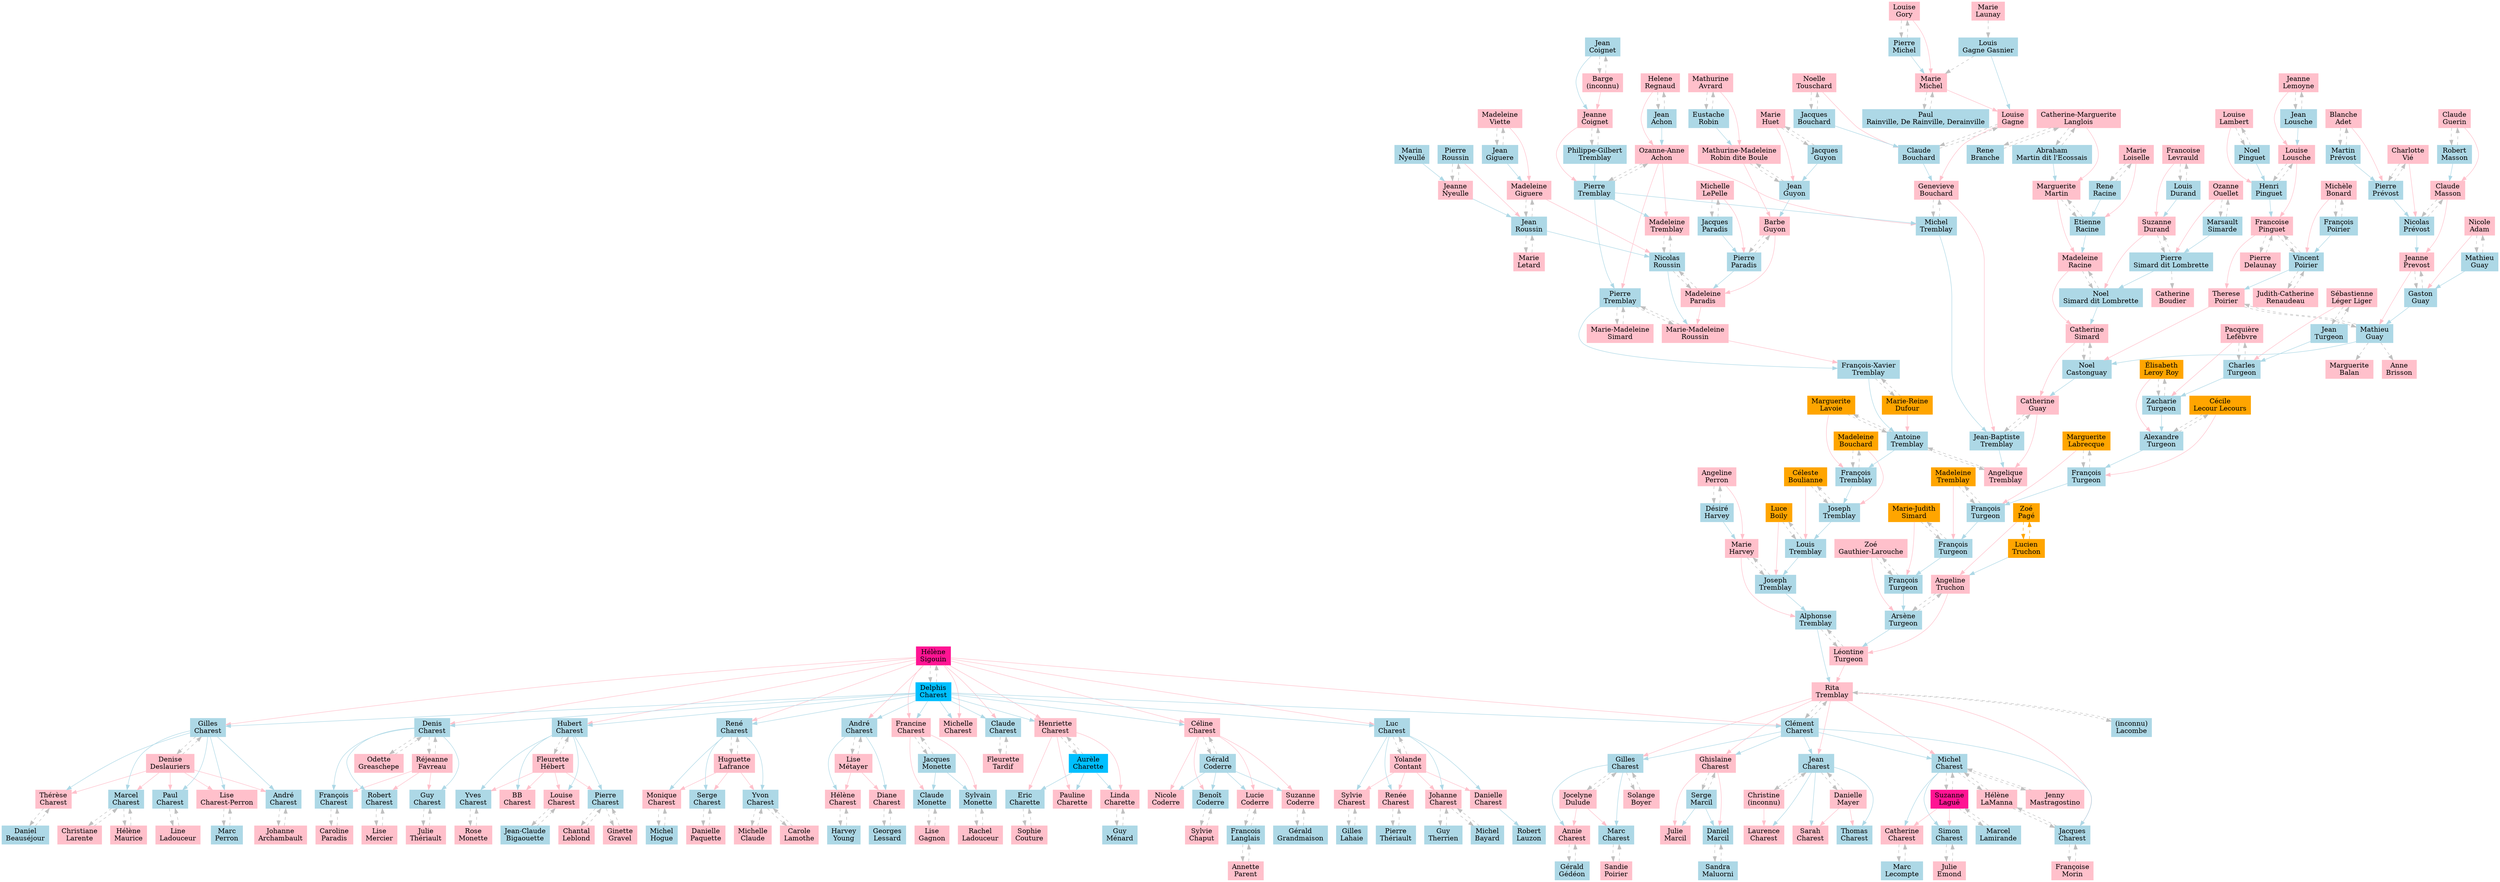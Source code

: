 digraph Genealopy {
	rankdir=TB
	"Alphonse.Tremblay" [label="Alphonse
Tremblay" color=lightblue shape=box style=filled]
	"Marie.Harvey" -> "Alphonse.Tremblay" [color=pink style=solid]
	"Joseph2.Tremblay" -> "Alphonse.Tremblay" [color=lightblue style=solid]
	"Léontine.Turgeon" -> "Alphonse.Tremblay" [color=grey style=dashed]
	"Léontine.Turgeon" [label="Léontine
Turgeon" color=pink shape=box style=filled]
	"Angeline.Truchon" -> "Léontine.Turgeon" [color=pink style=solid]
	"Arsène.Turgeon" -> "Léontine.Turgeon" [color=lightblue style=solid]
	"Alphonse.Tremblay" -> "Léontine.Turgeon" [color=grey style=dashed]
	"Joseph2.Tremblay" [label="Joseph
Tremblay" color=lightblue shape=box style=filled]
	"Luce.Boily" -> "Joseph2.Tremblay" [color=pink style=solid]
	"Louis.Tremblay" -> "Joseph2.Tremblay" [color=lightblue style=solid]
	"Marie.Harvey" -> "Joseph2.Tremblay" [color=grey style=dashed]
	"Marie.Harvey" [label="Marie
Harvey" color=pink shape=box style=filled]
	"Angeline.Perron" -> "Marie.Harvey" [color=pink style=solid]
	"Désiré.Harvey" -> "Marie.Harvey" [color=lightblue style=solid]
	"Joseph2.Tremblay" -> "Marie.Harvey" [color=grey style=dashed]
	"Arsène.Turgeon" [label="Arsène
Turgeon" color=lightblue shape=box style=filled]
	"Zoé.Larouche" -> "Arsène.Turgeon" [color=pink style=solid]
	"François4.Turgeon" -> "Arsène.Turgeon" [color=lightblue style=solid]
	"Angeline.Truchon" -> "Arsène.Turgeon" [color=grey style=dashed]
	"Angeline.Truchon" [label="Angeline
Truchon" color=pink shape=box style=filled]
	"Zoé.Pagé" -> "Angeline.Truchon" [color=pink style=solid]
	"Lucien.Truchon" -> "Angeline.Truchon" [color=lightblue style=solid]
	"Arsène.Turgeon" -> "Angeline.Truchon" [color=grey style=dashed]
	"Louis.Tremblay" [label="Louis
Tremblay" color=lightblue shape=box style=filled]
	"Céleste.Boulianne" -> "Louis.Tremblay" [color=pink style=solid]
	"Joseph.Tremblay" -> "Louis.Tremblay" [color=lightblue style=solid]
	"Luce.Boily" -> "Louis.Tremblay" [color=grey style=dashed]
	"Luce.Boily" [label="Luce
Boily" color=orange shape=box style=filled]
	"Louis.Tremblay" -> "Luce.Boily" [color=grey style=dashed]
	"François4.Turgeon" [label="François
Turgeon" color=lightblue shape=box style=filled]
	"Marie-Judith.Simard" -> "François4.Turgeon" [color=pink style=solid]
	"François3.Turgeon" -> "François4.Turgeon" [color=lightblue style=solid]
	"Zoé.Larouche" -> "François4.Turgeon" [color=grey style=dashed]
	"Zoé.Larouche" [label="Zoé
Gauthier-Larouche" color=pink shape=box style=filled]
	"François4.Turgeon" -> "Zoé.Larouche" [color=grey style=dashed]
	"Lucien.Truchon" [label="Lucien
Truchon" color=orange shape=box style=filled]
	"Zoé.Pagé" -> "Lucien.Truchon" [color=orange style=dashed]
	"Zoé.Pagé" [label="Zoé
Pagé" color=orange shape=box style=filled]
	"Lucien.Truchon" -> "Zoé.Pagé" [color=orange style=dashed]
	"Désiré.Harvey" [label="Désiré
Harvey" color=lightblue shape=box style=filled]
	"Angeline.Perron" -> "Désiré.Harvey" [color=grey style=dashed]
	"Angeline.Perron" [label="Angeline
Perron" color=pink shape=box style=filled]
	"Désiré.Harvey" -> "Angeline.Perron" [color=grey style=dashed]
	"Joseph.Tremblay" [label="Joseph
Tremblay" color=lightblue shape=box style=filled]
	"Madeleine.Bouchard" -> "Joseph.Tremblay" [color=pink style=solid]
	"François.Tremblay" -> "Joseph.Tremblay" [color=lightblue style=solid]
	"Céleste.Boulianne" -> "Joseph.Tremblay" [color=grey style=dashed]
	"Céleste.Boulianne" [label="Céleste
Boulianne" color=orange shape=box style=filled]
	"Joseph.Tremblay" -> "Céleste.Boulianne" [color=grey style=dashed]
	"François3.Turgeon" [label="François
Turgeon" color=lightblue shape=box style=filled]
	"Madeleine2.Tremblay" -> "François3.Turgeon" [color=pink style=solid]
	"François2.Turgeon" -> "François3.Turgeon" [color=lightblue style=solid]
	"Marie-Judith.Simard" -> "François3.Turgeon" [color=grey style=dashed]
	"Marie-Judith.Simard" [label="Marie-Judith
Simard" color=orange shape=box style=filled]
	"François3.Turgeon" -> "Marie-Judith.Simard" [color=grey style=dashed]
	"François.Tremblay" [label="François
Tremblay" color=lightblue shape=box style=filled]
	"Marguerite.Lavoie" -> "François.Tremblay" [color=pink style=solid]
	"Antoine.Tremblay" -> "François.Tremblay" [color=lightblue style=solid]
	"Madeleine.Bouchard" -> "François.Tremblay" [color=grey style=dashed]
	"Madeleine.Bouchard" [label="Madeleine
Bouchard" color=orange shape=box style=filled]
	"François.Tremblay" -> "Madeleine.Bouchard" [color=grey style=dashed]
	"François2.Turgeon" [label="François
Turgeon" color=lightblue shape=box style=filled]
	"Marguerite.Labrecque" -> "François2.Turgeon" [color=pink style=solid]
	"François.Turgeon" -> "François2.Turgeon" [color=lightblue style=solid]
	"Madeleine2.Tremblay" -> "François2.Turgeon" [color=grey style=dashed]
	"Madeleine2.Tremblay" [label="Madeleine
Tremblay" color=orange shape=box style=filled]
	"François2.Turgeon" -> "Madeleine2.Tremblay" [color=grey style=dashed]
	"François.Turgeon" [label="François
Turgeon" color=lightblue shape=box style=filled]
	"Cécile.Lecour" -> "François.Turgeon" [color=pink style=solid]
	"Alexandre.Turgeon" -> "François.Turgeon" [color=lightblue style=solid]
	"Marguerite.Labrecque" -> "François.Turgeon" [color=grey style=dashed]
	"Marguerite.Labrecque" [label="Marguerite
Labrecque" color=orange shape=box style=filled]
	"François.Turgeon" -> "Marguerite.Labrecque" [color=grey style=dashed]
	"Antoine.Tremblay" [label="Antoine
Tremblay" color=lightblue shape=box style=filled]
	"Marie-Reine.Dufour" -> "Antoine.Tremblay" [color=pink style=solid]
	"François-Xavier.Tremblay" -> "Antoine.Tremblay" [color=lightblue style=solid]
	"Marguerite.Lavoie" -> "Antoine.Tremblay" [color=grey style=dashed]
	"Angelique.Tremblay" -> "Antoine.Tremblay" [color=grey style=dashed]
	"Marguerite.Lavoie" [label="Marguerite
Lavoie" color=orange shape=box style=filled]
	"Antoine.Tremblay" -> "Marguerite.Lavoie" [color=grey style=dashed]
	"Angelique.Tremblay" [label="Angelique
Tremblay" color=pink shape=box style=filled]
	"Catherine.Guay" -> "Angelique.Tremblay" [color=pink style=solid]
	"Jean-Baptiste.Tremblay" -> "Angelique.Tremblay" [color=lightblue style=solid]
	"Antoine.Tremblay" -> "Angelique.Tremblay" [color=grey style=dashed]
	"Alexandre.Turgeon" [label="Alexandre
Turgeon" color=lightblue shape=box style=filled]
	"Élisabeth.Leroy" -> "Alexandre.Turgeon" [color=pink style=solid]
	"Zacharie.Turgeon" -> "Alexandre.Turgeon" [color=lightblue style=solid]
	"Cécile.Lecour" -> "Alexandre.Turgeon" [color=grey style=dashed]
	"Cécile.Lecour" [label="Cécile
Lecour Lecours" color=orange shape=box style=filled]
	"Alexandre.Turgeon" -> "Cécile.Lecour" [color=grey style=dashed]
	"François-Xavier.Tremblay" [label="François-Xavier
Tremblay" color=lightblue shape=box style=filled]
	"Marie-Madeleine.Roussin" -> "François-Xavier.Tremblay" [color=pink style=solid]
	"Pierre2.Tremblay" -> "François-Xavier.Tremblay" [color=lightblue style=solid]
	"Marie-Reine.Dufour" -> "François-Xavier.Tremblay" [color=grey style=dashed]
	"Marie-Reine.Dufour" [label="Marie-Reine
Dufour" color=orange shape=box style=filled]
	"François-Xavier.Tremblay" -> "Marie-Reine.Dufour" [color=grey style=dashed]
	"Jean-Baptiste.Tremblay" [label="Jean-Baptiste
Tremblay" color=lightblue shape=box style=filled]
	"Genevieve.Bouchard" -> "Jean-Baptiste.Tremblay" [color=pink style=solid]
	"Michel.Tremblay" -> "Jean-Baptiste.Tremblay" [color=lightblue style=solid]
	"Catherine.Guay" -> "Jean-Baptiste.Tremblay" [color=grey style=dashed]
	"Catherine.Guay" [label="Catherine
Guay" color=pink shape=box style=filled]
	"Catherine.Simard" -> "Catherine.Guay" [color=pink style=solid]
	"Noel.Castonguay" -> "Catherine.Guay" [color=lightblue style=solid]
	"Jean-Baptiste.Tremblay" -> "Catherine.Guay" [color=grey style=dashed]
	"Zacharie.Turgeon" [label="Zacharie
Turgeon" color=lightblue shape=box style=filled]
	"Pacquière.Lefèbvre" -> "Zacharie.Turgeon" [color=pink style=solid]
	"Charles.Turgeon" -> "Zacharie.Turgeon" [color=lightblue style=solid]
	"Élisabeth.Leroy" -> "Zacharie.Turgeon" [color=grey style=dashed]
	"Élisabeth.Leroy" [label="Élisabeth
Leroy Roy" color=orange shape=box style=filled]
	"Zacharie.Turgeon" -> "Élisabeth.Leroy" [color=grey style=dashed]
	"Michel.Tremblay" [label="Michel
Tremblay" color=lightblue shape=box style=filled]
	"Ozanne-Anne.Achon" -> "Michel.Tremblay" [color=pink style=solid]
	"Pierre.Tremblay" -> "Michel.Tremblay" [color=lightblue style=solid]
	"Genevieve.Bouchard" -> "Michel.Tremblay" [color=grey style=dashed]
	"Genevieve.Bouchard" [label="Genevieve
Bouchard" color=pink shape=box style=filled]
	"Louise.Gagne" -> "Genevieve.Bouchard" [color=pink style=solid]
	"Claude.Bouchard" -> "Genevieve.Bouchard" [color=lightblue style=solid]
	"Michel.Tremblay" -> "Genevieve.Bouchard" [color=grey style=dashed]
	"Charles.Turgeon" [label="Charles
Turgeon" color=lightblue shape=box style=filled]
	"Sébastienne.Léger" -> "Charles.Turgeon" [color=pink style=solid]
	"Jean.Turgeon" -> "Charles.Turgeon" [color=lightblue style=solid]
	"Pacquière.Lefèbvre" -> "Charles.Turgeon" [color=grey style=dashed]
	"Pacquière.Lefèbvre" [label="Pacquière
Lefèbvre" color=pink shape=box style=filled]
	"Charles.Turgeon" -> "Pacquière.Lefèbvre" [color=grey style=dashed]
	"Pierre2.Tremblay" [label="Pierre
Tremblay" color=lightblue shape=box style=filled]
	"Ozanne-Anne.Achon" -> "Pierre2.Tremblay" [color=pink style=solid]
	"Pierre.Tremblay" -> "Pierre2.Tremblay" [color=lightblue style=solid]
	"Marie-Madeleine.Roussin" -> "Pierre2.Tremblay" [color=grey style=dashed]
	"Marie-Madeleine.Simard" -> "Pierre2.Tremblay" [color=grey style=dashed]
	"Marie-Madeleine.Roussin" [label="Marie-Madeleine
Roussin" color=pink shape=box style=filled]
	"Madeleine.Paradis" -> "Marie-Madeleine.Roussin" [color=pink style=solid]
	"Nicolas.Roussin" -> "Marie-Madeleine.Roussin" [color=lightblue style=solid]
	"Pierre2.Tremblay" -> "Marie-Madeleine.Roussin" [color=grey style=dashed]
	"Marie-Madeleine.Simard" [label="Marie-Madeleine
Simard" color=pink shape=box style=filled]
	"Pierre2.Tremblay" -> "Marie-Madeleine.Simard" [color=grey style=dashed]
	"Noel.Castonguay" [label="Noel
Castonguay" color=lightblue shape=box style=filled]
	"Therese.Poirier" -> "Noel.Castonguay" [color=pink style=solid]
	"Mathieu2.Guay" -> "Noel.Castonguay" [color=lightblue style=solid]
	"Catherine.Simard" -> "Noel.Castonguay" [color=grey style=dashed]
	"Catherine.Simard" [label="Catherine
Simard" color=pink shape=box style=filled]
	"Madeleine.Racine" -> "Catherine.Simard" [color=pink style=solid]
	"Noel.Simard" -> "Catherine.Simard" [color=lightblue style=solid]
	"Noel.Castonguay" -> "Catherine.Simard" [color=grey style=dashed]
	"Pierre.Tremblay" [label="Pierre
Tremblay" color=lightblue shape=box style=filled]
	"Jeanne.Coignet" -> "Pierre.Tremblay" [color=pink style=solid]
	"Philippe-Gilbert.Tremblay" -> "Pierre.Tremblay" [color=lightblue style=solid]
	"Ozanne-Anne.Achon" -> "Pierre.Tremblay" [color=grey style=dashed]
	"Ozanne-Anne.Achon" [label="Ozanne-Anne
Achon" color=pink shape=box style=filled]
	"Helene.Regnaud" -> "Ozanne-Anne.Achon" [color=pink style=solid]
	"Jean.Achon" -> "Ozanne-Anne.Achon" [color=lightblue style=solid]
	"Pierre.Tremblay" -> "Ozanne-Anne.Achon" [color=grey style=dashed]
	"Claude.Bouchard" [label="Claude
Bouchard" color=lightblue shape=box style=filled]
	"Noelle.Touschard" -> "Claude.Bouchard" [color=pink style=solid]
	"Jacques.Bouchard" -> "Claude.Bouchard" [color=lightblue style=solid]
	"Louise.Gagne" -> "Claude.Bouchard" [color=grey style=dashed]
	"Louise.Gagne" [label="Louise
Gagne" color=pink shape=box style=filled]
	"Louis2.Gagne" -> "Louise.Gagne" [color=lightblue style=solid]
	"Marie.Michel" -> "Louise.Gagne" [color=pink style=solid]
	"Claude.Bouchard" -> "Louise.Gagne" [color=grey style=dashed]
	"Jean.Turgeon" [label="Jean
Turgeon" color=lightblue shape=box style=filled]
	"Sébastienne.Léger" -> "Jean.Turgeon" [color=grey style=dashed]
	"Sébastienne.Léger" [label="Sébastienne
Léger Liger" color=pink shape=box style=filled]
	"Jean.Turgeon" -> "Sébastienne.Léger" [color=grey style=dashed]
	"Nicolas.Roussin" [label="Nicolas
Roussin" color=lightblue shape=box style=filled]
	"Madeleine.Giguere" -> "Nicolas.Roussin" [color=pink style=solid]
	"Jean.Roussin" -> "Nicolas.Roussin" [color=lightblue style=solid]
	"Madeleine.Paradis" -> "Nicolas.Roussin" [color=grey style=dashed]
	"Madeleine.Tremblay" -> "Nicolas.Roussin" [color=grey style=dashed]
	"Madeleine.Paradis" [label="Madeleine
Paradis" color=pink shape=box style=filled]
	"Barbe.Guyon" -> "Madeleine.Paradis" [color=pink style=solid]
	"Pierre.Paradis" -> "Madeleine.Paradis" [color=lightblue style=solid]
	"Nicolas.Roussin" -> "Madeleine.Paradis" [color=grey style=dashed]
	"Madeleine.Tremblay" [label="Madeleine
Tremblay" color=pink shape=box style=filled]
	"Ozanne-Anne.Achon" -> "Madeleine.Tremblay" [color=pink style=solid]
	"Pierre.Tremblay" -> "Madeleine.Tremblay" [color=lightblue style=solid]
	"Nicolas.Roussin" -> "Madeleine.Tremblay" [color=grey style=dashed]
	"Mathieu2.Guay" [label="Mathieu
Guay" color=lightblue shape=box style=filled]
	"Jeanne.Prevost" -> "Mathieu2.Guay" [color=pink style=solid]
	"Gaston.Guay" -> "Mathieu2.Guay" [color=lightblue style=solid]
	"Therese.Poirier" -> "Mathieu2.Guay" [color=grey style=dashed]
	"Therese.Poirier" [label="Therese
Poirier" color=pink shape=box style=filled]
	"Francoise.Pinguet" -> "Therese.Poirier" [color=pink style=solid]
	"Vincent.Poirier" -> "Therese.Poirier" [color=lightblue style=solid]
	"Mathieu2.Guay" -> "Therese.Poirier" [color=grey style=dashed]
	"Marguerite.Balan" [label="Marguerite
Balan" color=pink shape=box style=filled]
	"Mathieu2.Guay" -> "Marguerite.Balan" [color=grey style=dashed]
	"Anne.Brisson" [label="Anne
Brisson" color=pink shape=box style=filled]
	"Mathieu2.Guay" -> "Anne.Brisson" [color=grey style=dashed]
	"Noel.Simard" [label="Noel
Simard dit Lombrette" color=lightblue shape=box style=filled]
	"Suzanne.Durand" -> "Noel.Simard" [color=pink style=solid]
	"Pierre.Simard" -> "Noel.Simard" [color=lightblue style=solid]
	"Madeleine.Racine" -> "Noel.Simard" [color=grey style=dashed]
	"Madeleine.Racine" [label="Madeleine
Racine" color=pink shape=box style=filled]
	"Marguerite.Martin" -> "Madeleine.Racine" [color=pink style=solid]
	"Etienne.Racine" -> "Madeleine.Racine" [color=lightblue style=solid]
	"Noel.Simard" -> "Madeleine.Racine" [color=grey style=dashed]
	"Philippe-Gilbert.Tremblay" [label="Philippe-Gilbert
Tremblay" color=lightblue shape=box style=filled]
	"Jeanne.Coignet" -> "Philippe-Gilbert.Tremblay" [color=grey style=dashed]
	"Jeanne.Coignet" [label="Jeanne
Coignet" color=pink shape=box style=filled]
	"Jean.Coignet" -> "Jeanne.Coignet" [color=lightblue style=solid]
	Barge -> "Jeanne.Coignet" [color=pink style=solid]
	"Philippe-Gilbert.Tremblay" -> "Jeanne.Coignet" [color=grey style=dashed]
	"Pierre.Simard" [label="Pierre
Simard dit Lombrette" color=lightblue shape=box style=filled]
	"Ozanne.Ouellet" -> "Pierre.Simard" [color=pink style=solid]
	"Marsault.Simard" -> "Pierre.Simard" [color=lightblue style=solid]
	"Suzanne.Durand" -> "Pierre.Simard" [color=grey style=dashed]
	"Suzanne.Durand" [label="Suzanne
Durand" color=pink shape=box style=filled]
	"Francoise.Levrauld" -> "Suzanne.Durand" [color=pink style=solid]
	"Louis.Durand" -> "Suzanne.Durand" [color=lightblue style=solid]
	"Pierre.Simard" -> "Suzanne.Durand" [color=grey style=dashed]
	"Catherine.Boudier" [label="Catherine
Boudier" color=pink shape=box style=filled]
	"Pierre.Simard" -> "Catherine.Boudier" [color=grey style=dashed]
	"Jean.Roussin" [label="Jean
Roussin" color=lightblue shape=box style=filled]
	"Pierre.Roussin" -> "Jean.Roussin" [color=pink style=solid]
	"Jeanne.Nyeulle" -> "Jean.Roussin" [color=lightblue style=solid]
	"Madeleine.Giguere" -> "Jean.Roussin" [color=grey style=dashed]
	"Marie.Letard" -> "Jean.Roussin" [color=grey style=dashed]
	"Madeleine.Giguere" [label="Madeleine
Giguere" color=pink shape=box style=filled]
	"Madeleine.Viette" -> "Madeleine.Giguere" [color=pink style=solid]
	"Jean.Giguere" -> "Madeleine.Giguere" [color=lightblue style=solid]
	"Jean.Roussin" -> "Madeleine.Giguere" [color=grey style=dashed]
	"Marie.Letard" [label="Marie
Letard" color=pink shape=box style=filled]
	"Jean.Roussin" -> "Marie.Letard" [color=grey style=dashed]
	"Pierre.Paradis" [label="Pierre
Paradis" color=lightblue shape=box style=filled]
	"Michelle.LePelle" -> "Pierre.Paradis" [color=pink style=solid]
	"Jacques.Paradis" -> "Pierre.Paradis" [color=lightblue style=solid]
	"Barbe.Guyon" -> "Pierre.Paradis" [color=grey style=dashed]
	"Barbe.Guyon" [label="Barbe
Guyon" color=pink shape=box style=filled]
	"Mathurine.Robin" -> "Barbe.Guyon" [color=pink style=solid]
	"Jean.Guyon" -> "Barbe.Guyon" [color=lightblue style=solid]
	"Pierre.Paradis" -> "Barbe.Guyon" [color=grey style=dashed]
	"Etienne.Racine" [label="Etienne
Racine" color=lightblue shape=box style=filled]
	"Marie.Loiselle" -> "Etienne.Racine" [color=pink style=solid]
	"Rene.Racine" -> "Etienne.Racine" [color=lightblue style=solid]
	"Marguerite.Martin" -> "Etienne.Racine" [color=grey style=dashed]
	"Marguerite.Martin" [label="Marguerite
Martin" color=pink shape=box style=filled]
	"Marguerite.Langlois" -> "Marguerite.Martin" [color=pink style=solid]
	"Abraham.Martin" -> "Marguerite.Martin" [color=lightblue style=solid]
	"Etienne.Racine" -> "Marguerite.Martin" [color=grey style=dashed]
	"Marie.Michel" [label="Marie
Michel" color=pink shape=box style=filled]
	"Louise.Gory" -> "Marie.Michel" [color=pink style=solid]
	"Pierre.Michel" -> "Marie.Michel" [color=lightblue style=solid]
	"Louis2.Gagne" -> "Marie.Michel" [color=grey style=dashed]
	"Paul.Rainville" -> "Marie.Michel" [color=grey style=dashed]
	"Louis2.Gagne" [label="Louis
Gagne Gasnier" color=lightblue shape=box style=filled]
	"Marie.Launay" -> "Louis2.Gagne" [color=grey style=dashed]
	"Paul.Rainville" [label="Paul
Rainville, De Rainville, Derainville" color=lightblue shape=box style=filled]
	"Marie.Michel" -> "Paul.Rainville" [color=grey style=dashed]
	"Vincent.Poirier" [label="Vincent
Poirier" color=lightblue shape=box style=filled]
	"Michèle.Bonard" -> "Vincent.Poirier" [color=pink style=solid]
	"François.Poirier" -> "Vincent.Poirier" [color=lightblue style=solid]
	"Francoise.Pinguet" -> "Vincent.Poirier" [color=grey style=dashed]
	"Judith-Catherine.Renaudeau" -> "Vincent.Poirier" [color=grey style=dashed]
	"Judith-Catherine.Renaudeau" [label="Judith-Catherine
Renaudeau" color=pink shape=box style=filled]
	"Vincent.Poirier" -> "Judith-Catherine.Renaudeau" [color=grey style=dashed]
	"Francoise.Pinguet" [label="Francoise
Pinguet" color=pink shape=box style=filled]
	"Louise.Lousche" -> "Francoise.Pinguet" [color=pink style=solid]
	"Henri.Pinguet" -> "Francoise.Pinguet" [color=lightblue style=solid]
	"Vincent.Poirier" -> "Francoise.Pinguet" [color=grey style=dashed]
	"Pierre.Delaunay" -> "Francoise.Pinguet" [color=grey style=dashed]
	"Pierre.Delaunay" [label="Pierre
Delaunay" color=pink shape=box style=filled]
	"Francoise.Pinguet" -> "Pierre.Delaunay" [color=grey style=dashed]
	"Gaston.Guay" [label="Gaston
Guay" color=lightblue shape=box style=filled]
	"Nicole.Adam" -> "Gaston.Guay" [color=pink style=solid]
	"Mathieu.Guay" -> "Gaston.Guay" [color=lightblue style=solid]
	"Jeanne.Prevost" -> "Gaston.Guay" [color=grey style=dashed]
	"Jeanne.Prevost" [label="Jeanne
Prevost" color=pink shape=box style=filled]
	"Claude.Masson" -> "Jeanne.Prevost" [color=pink style=solid]
	"Nicolas.Prévost" -> "Jeanne.Prevost" [color=lightblue style=solid]
	"Gaston.Guay" -> "Jeanne.Prevost" [color=grey style=dashed]
	"Jean.Achon" [label="Jean
Achon" color=lightblue shape=box style=filled]
	"Helene.Regnaud" -> "Jean.Achon" [color=grey style=dashed]
	"Helene.Regnaud" [label="Helene
Regnaud" color=pink shape=box style=filled]
	"Jean.Achon" -> "Helene.Regnaud" [color=grey style=dashed]
	"Jacques.Bouchard" [label="Jacques
Bouchard" color=lightblue shape=box style=filled]
	"Noelle.Touschard" -> "Jacques.Bouchard" [color=grey style=dashed]
	"Noelle.Touschard" [label="Noelle
Touschard" color=pink shape=box style=filled]
	"Jacques.Bouchard" -> "Noelle.Touschard" [color=grey style=dashed]
	"Mathieu.Guay" [label="Mathieu
Guay" color=lightblue shape=box style=filled]
	"Nicole.Adam" -> "Mathieu.Guay" [color=grey style=dashed]
	"Nicole.Adam" [label="Nicole
Adam" color=pink shape=box style=filled]
	"Mathieu.Guay" -> "Nicole.Adam" [color=grey style=dashed]
	Barge [label="Barge
(inconnu)" color=pink shape=box style=filled]
	"Jean.Coignet" -> Barge [color=grey style=dashed]
	"Jean.Coignet" [label="Jean
Coignet" color=lightblue shape=box style=filled]
	Barge -> "Jean.Coignet" [color=grey style=dashed]
	"François.Poirier" [label="François
Poirier" color=lightblue shape=box style=filled]
	"Michèle.Bonard" -> "François.Poirier" [color=grey style=dashed]
	"Michèle.Bonard" [label="Michèle
Bonard" color=pink shape=box style=filled]
	"François.Poirier" -> "Michèle.Bonard" [color=grey style=dashed]
	"Louise.Gory" [label="Louise
Gory" color=pink shape=box style=filled]
	"Pierre.Michel" -> "Louise.Gory" [color=grey style=dashed]
	"Pierre.Michel" [label="Pierre
Michel" color=lightblue shape=box style=filled]
	"Louise.Gory" -> "Pierre.Michel" [color=grey style=dashed]
	"Abraham.Martin" [label="Abraham
Martin dit l'Ecossais" color=lightblue shape=box style=filled]
	"Marguerite.Langlois" -> "Abraham.Martin" [color=grey style=dashed]
	"Marguerite.Langlois" [label="Catherine-Marguerite
Langlois" color=pink shape=box style=filled]
	"Abraham.Martin" -> "Marguerite.Langlois" [color=grey style=dashed]
	"Rene.Branche" -> "Marguerite.Langlois" [color=grey style=dashed]
	"Rene.Branche" [label="Rene
Branche" color=lightblue shape=box style=filled]
	"Marguerite.Langlois" -> "Rene.Branche" [color=grey style=dashed]
	"Marie.Launay" [label="Marie
Launay" color=pink shape=box style=filled]
	"Jacques.Paradis" [label="Jacques
Paradis" color=lightblue shape=box style=filled]
	"Michelle.LePelle" -> "Jacques.Paradis" [color=grey style=dashed]
	"Michelle.LePelle" [label="Michelle
LePelle" color=pink shape=box style=filled]
	"Jacques.Paradis" -> "Michelle.LePelle" [color=grey style=dashed]
	"Louis.Durand" [label="Louis
Durand" color=lightblue shape=box style=filled]
	"Francoise.Levrauld" -> "Louis.Durand" [color=grey style=dashed]
	"Francoise.Levrauld" [label="Francoise
Levrauld" color=pink shape=box style=filled]
	"Louis.Durand" -> "Francoise.Levrauld" [color=grey style=dashed]
	"Rene.Racine" [label="Rene
Racine" color=lightblue shape=box style=filled]
	"Marie.Loiselle" -> "Rene.Racine" [color=grey style=dashed]
	"Marie.Loiselle" [label="Marie
Loiselle" color=pink shape=box style=filled]
	"Rene.Racine" -> "Marie.Loiselle" [color=grey style=dashed]
	"Henri.Pinguet" [label="Henri
Pinguet" color=lightblue shape=box style=filled]
	"Louise.Lambert" -> "Henri.Pinguet" [color=pink style=solid]
	"Noel.Pinguet" -> "Henri.Pinguet" [color=lightblue style=solid]
	"Louise.Lousche" -> "Henri.Pinguet" [color=grey style=dashed]
	"Louise.Lousche" [label="Louise
Lousche" color=pink shape=box style=filled]
	"Jeanne.Lemoyne" -> "Louise.Lousche" [color=pink style=solid]
	"Jean.Lousche" -> "Louise.Lousche" [color=lightblue style=solid]
	"Henri.Pinguet" -> "Louise.Lousche" [color=grey style=dashed]
	"Nicolas.Prévost" [label="Nicolas
Prévost" color=lightblue shape=box style=filled]
	"Charlotte.Vié" -> "Nicolas.Prévost" [color=pink style=solid]
	"Pierre.Prévost" -> "Nicolas.Prévost" [color=lightblue style=solid]
	"Claude.Masson" -> "Nicolas.Prévost" [color=grey style=dashed]
	"Claude.Masson" [label="Claude
Masson" color=pink shape=box style=filled]
	"Claude.Guerin" -> "Claude.Masson" [color=pink style=solid]
	"Robert.Masson" -> "Claude.Masson" [color=lightblue style=solid]
	"Nicolas.Prévost" -> "Claude.Masson" [color=grey style=dashed]
	"Pierre.Roussin" [label="Pierre
Roussin" color=lightblue shape=box style=filled]
	"Jeanne.Nyeulle" -> "Pierre.Roussin" [color=grey style=dashed]
	"Jeanne.Nyeulle" [label="Jeanne
Nyeulle" color=pink shape=box style=filled]
	"Marin.Nyeullé" -> "Jeanne.Nyeulle" [color=lightblue style=solid]
	"Pierre.Roussin" -> "Jeanne.Nyeulle" [color=grey style=dashed]
	"Marsault.Simard" [label="Marsault
Simarde" color=lightblue shape=box style=filled]
	"Ozanne.Ouellet" -> "Marsault.Simard" [color=grey style=dashed]
	"Ozanne.Ouellet" [label="Ozanne
Ouellet" color=pink shape=box style=filled]
	"Marsault.Simard" -> "Ozanne.Ouellet" [color=grey style=dashed]
	"Jean.Guyon" [label="Jean
Guyon" color=lightblue shape=box style=filled]
	"Marie.Huet" -> "Jean.Guyon" [color=pink style=solid]
	"Jacques.Guyon" -> "Jean.Guyon" [color=lightblue style=solid]
	"Mathurine.Robin" -> "Jean.Guyon" [color=grey style=dashed]
	"Mathurine.Robin" [label="Mathurine-Madeleine
Robin dite Boule" color=pink shape=box style=filled]
	"Mathurine.Avrard" -> "Mathurine.Robin" [color=pink style=solid]
	"Eustache.Robin" -> "Mathurine.Robin" [color=lightblue style=solid]
	"Jean.Guyon" -> "Mathurine.Robin" [color=grey style=dashed]
	"Jean.Giguere" [label="Jean
Giguere" color=lightblue shape=box style=filled]
	"Madeleine.Viette" -> "Jean.Giguere" [color=grey style=dashed]
	"Madeleine.Viette" [label="Madeleine
Viette" color=pink shape=box style=filled]
	"Jean.Giguere" -> "Madeleine.Viette" [color=grey style=dashed]
	"Eustache.Robin" [label="Eustache
Robin" color=lightblue shape=box style=filled]
	"Mathurine.Avrard" -> "Eustache.Robin" [color=grey style=dashed]
	"Mathurine.Avrard" [label="Mathurine
Avrard" color=pink shape=box style=filled]
	"Eustache.Robin" -> "Mathurine.Avrard" [color=grey style=dashed]
	"Robert.Masson" [label="Robert
Masson" color=lightblue shape=box style=filled]
	"Claude.Guerin" -> "Robert.Masson" [color=grey style=dashed]
	"Claude.Guerin" [label="Claude
Guerin" color=pink shape=box style=filled]
	"Robert.Masson" -> "Claude.Guerin" [color=grey style=dashed]
	"Jacques.Guyon" [label="Jacques
Guyon" color=lightblue shape=box style=filled]
	"Marie.Huet" -> "Jacques.Guyon" [color=grey style=dashed]
	"Marie.Huet" [label="Marie
Huet" color=pink shape=box style=filled]
	"Jacques.Guyon" -> "Marie.Huet" [color=grey style=dashed]
	"Noel.Pinguet" [label="Noel
Pinguet" color=lightblue shape=box style=filled]
	"Louise.Lambert" -> "Noel.Pinguet" [color=grey style=dashed]
	"Louise.Lambert" [label="Louise
Lambert" color=pink shape=box style=filled]
	"Noel.Pinguet" -> "Louise.Lambert" [color=grey style=dashed]
	"Jean.Lousche" [label="Jean
Lousche" color=lightblue shape=box style=filled]
	"Jeanne.Lemoyne" -> "Jean.Lousche" [color=grey style=dashed]
	"Jeanne.Lemoyne" [label="Jeanne
Lemoyne" color=pink shape=box style=filled]
	"Jean.Lousche" -> "Jeanne.Lemoyne" [color=grey style=dashed]
	"Marin.Nyeullé" [label="Marin
Nyeullé" color=lightblue shape=box style=filled]
	"Pierre.Prévost" [label="Pierre
Prévost" color=lightblue shape=box style=filled]
	"Blanche.Adet" -> "Pierre.Prévost" [color=pink style=solid]
	"Martin.Prévost" -> "Pierre.Prévost" [color=lightblue style=solid]
	"Charlotte.Vié" -> "Pierre.Prévost" [color=grey style=dashed]
	"Charlotte.Vié" [label="Charlotte
Vié" color=pink shape=box style=filled]
	"Pierre.Prévost" -> "Charlotte.Vié" [color=grey style=dashed]
	"Martin.Prévost" [label="Martin
Prévost" color=lightblue shape=box style=filled]
	"Blanche.Adet" -> "Martin.Prévost" [color=grey style=dashed]
	"Blanche.Adet" [label="Blanche
Adet" color=pink shape=box style=filled]
	"Martin.Prévost" -> "Blanche.Adet" [color=grey style=dashed]
	"Marc.Charest" [label="Marc
Charest" color=lightblue shape=box style=filled]
	"Jocelyne.Dulude" -> "Marc.Charest" [color=pink style=solid]
	"Gilles2.Charest" -> "Marc.Charest" [color=lightblue style=solid]
	"Sandie.Poirier" -> "Marc.Charest" [color=grey style=dashed]
	"Sandie.Poirier" [label="Sandie
Poirier" color=pink shape=box style=filled]
	"Marc.Charest" -> "Sandie.Poirier" [color=grey style=dashed]
	"Annie.Charest" [label="Annie
Charest" color=pink shape=box style=filled]
	"Jocelyne.Dulude" -> "Annie.Charest" [color=pink style=solid]
	"Gilles2.Charest" -> "Annie.Charest" [color=lightblue style=solid]
	"Gérald.Gédéon" -> "Annie.Charest" [color=grey style=dashed]
	"Gérald.Gédéon" [label="Gérald
Gédéon" color=lightblue shape=box style=filled]
	"Annie.Charest" -> "Gérald.Gédéon" [color=grey style=dashed]
	"Daniel.Marcil" [label="Daniel
Marcil" color=lightblue shape=box style=filled]
	"Ghislaine.Charest" -> "Daniel.Marcil" [color=pink style=solid]
	"Serge.Marcil" -> "Daniel.Marcil" [color=lightblue style=solid]
	"Sandra.Maluorni" -> "Daniel.Marcil" [color=grey style=dashed]
	"Sandra.Maluorni" [label="Sandra
Maluorni" color=lightblue shape=box style=filled]
	"Daniel.Marcil" -> "Sandra.Maluorni" [color=grey style=dashed]
	"Julie.Marcil" [label="Julie
Marcil" color=pink shape=box style=filled]
	"Ghislaine.Charest" -> "Julie.Marcil" [color=pink style=solid]
	"Serge.Marcil" -> "Julie.Marcil" [color=lightblue style=solid]
	"Laurence.Charest" [label="Laurence
Charest" color=pink shape=box style=filled]
	Christine -> "Laurence.Charest" [color=pink style=solid]
	"Jean.Charest" -> "Laurence.Charest" [color=lightblue style=solid]
	"Thomas.Charest" [label="Thomas
Charest" color=lightblue shape=box style=filled]
	"Danielle.Mayer" -> "Thomas.Charest" [color=pink style=solid]
	"Jean.Charest" -> "Thomas.Charest" [color=lightblue style=solid]
	"Sarah.Charest" [label="Sarah
Charest" color=pink shape=box style=filled]
	"Danielle.Mayer" -> "Sarah.Charest" [color=pink style=solid]
	"Jean.Charest" -> "Sarah.Charest" [color=lightblue style=solid]
	"Eric.Charette" [label="Eric
Charette" color=lightblue shape=box style=filled]
	"Henriette.Charest" -> "Eric.Charette" [color=pink style=solid]
	"Aurèle.Charette" -> "Eric.Charette" [color=lightblue style=solid]
	"Sophie.Couture" -> "Eric.Charette" [color=grey style=dashed]
	"Sophie.Couture" [label="Sophie
Couture" color=pink shape=box style=filled]
	"Eric.Charette" -> "Sophie.Couture" [color=grey style=dashed]
	"Pauline.Charette" [label="Pauline
Charette" color=pink shape=box style=filled]
	"Henriette.Charest" -> "Pauline.Charette" [color=pink style=solid]
	"Aurèle.Charette" -> "Pauline.Charette" [color=lightblue style=solid]
	"Linda.Charette" [label="Linda
Charette" color=pink shape=box style=filled]
	"Henriette.Charest" -> "Linda.Charette" [color=pink style=solid]
	"Aurèle.Charette" -> "Linda.Charette" [color=lightblue style=solid]
	"Guy.Ménard" -> "Linda.Charette" [color=grey style=dashed]
	"Guy.Ménard" [label="Guy
Ménard" color=lightblue shape=box style=filled]
	"Linda.Charette" -> "Guy.Ménard" [color=grey style=dashed]
	"Lucie.Coderre" [label="Lucie
Coderre" color=pink shape=box style=filled]
	"Céline.Charest" -> "Lucie.Coderre" [color=pink style=solid]
	"Gérald.Coderre" -> "Lucie.Coderre" [color=lightblue style=solid]
	"Francois.Langlais" -> "Lucie.Coderre" [color=grey style=dashed]
	"Francois.Langlais" [label="Francois
Langlais" color=lightblue shape=box style=filled]
	"Annette.Parent" -> "Francois.Langlais" [color=grey style=dashed]
	"Lucie.Coderre" -> "Francois.Langlais" [color=grey style=dashed]
	"Annette.Parent" [label="Annette
Parent" color=pink shape=box style=filled]
	"Francois.Langlais" -> "Annette.Parent" [color=grey style=dashed]
	"Suzanne.Coderre" [label="Suzanne
Coderre" color=pink shape=box style=filled]
	"Céline.Charest" -> "Suzanne.Coderre" [color=pink style=solid]
	"Gérald.Coderre" -> "Suzanne.Coderre" [color=lightblue style=solid]
	"Gérald.Grandmaison" -> "Suzanne.Coderre" [color=grey style=dashed]
	"Gérald.Grandmaison" [label="Gérald
Grandmaison" color=lightblue shape=box style=filled]
	"Suzanne.Coderre" -> "Gérald.Grandmaison" [color=grey style=dashed]
	"Nicole.Coderre" [label="Nicole
Coderre" color=pink shape=box style=filled]
	"Céline.Charest" -> "Nicole.Coderre" [color=pink style=solid]
	"Gérald.Coderre" -> "Nicole.Coderre" [color=lightblue style=solid]
	"Benoît.Coderre" [label="Benoît
Coderre" color=lightblue shape=box style=filled]
	"Céline.Charest" -> "Benoît.Coderre" [color=pink style=solid]
	"Gérald.Coderre" -> "Benoît.Coderre" [color=lightblue style=solid]
	"Sylvie.Chaput" -> "Benoît.Coderre" [color=grey style=dashed]
	"Sylvie.Chaput" [label="Sylvie
Chaput" color=pink shape=box style=filled]
	"Benoît.Coderre" -> "Sylvie.Chaput" [color=grey style=dashed]
	"Johanne.Charest" [label="Johanne
Charest" color=pink shape=box style=filled]
	"Yolande.Contant" -> "Johanne.Charest" [color=pink style=solid]
	"Luc.Charest" -> "Johanne.Charest" [color=lightblue style=solid]
	"Michel.Bayard" -> "Johanne.Charest" [color=grey style=dashed]
	"Guy.Therrien" -> "Johanne.Charest" [color=grey style=dashed]
	"Michel.Bayard" [label="Michel
Bayard" color=lightblue shape=box style=filled]
	"Johanne.Charest" -> "Michel.Bayard" [color=grey style=dashed]
	"Guy.Therrien" [label="Guy
Therrien" color=lightblue shape=box style=filled]
	"Johanne.Charest" -> "Guy.Therrien" [color=grey style=dashed]
	"Danielle.Charest" [label="Danielle
Charest" color=pink shape=box style=filled]
	"Yolande.Contant" -> "Danielle.Charest" [color=pink style=solid]
	"Luc.Charest" -> "Danielle.Charest" [color=lightblue style=solid]
	"Robert.Lauzon" [label="Robert
Lauzon" color=lightblue shape=box style=filled]
	"Danielle.Charest" -> "Robert.Lauzon" [color=lightblue style=solid]
	"Sylvie.Charest" [label="Sylvie
Charest" color=pink shape=box style=filled]
	"Yolande.Contant" -> "Sylvie.Charest" [color=pink style=solid]
	"Luc.Charest" -> "Sylvie.Charest" [color=lightblue style=solid]
	"Gilles.Lahaie" -> "Sylvie.Charest" [color=grey style=dashed]
	"Gilles.Lahaie" [label="Gilles
Lahaie" color=lightblue shape=box style=filled]
	"Sylvie.Charest" -> "Gilles.Lahaie" [color=grey style=dashed]
	"Renée.Charest" [label="Renée
Charest" color=pink shape=box style=filled]
	"Yolande.Contant" -> "Renée.Charest" [color=pink style=solid]
	"Luc.Charest" -> "Renée.Charest" [color=lightblue style=solid]
	"Pierre.Thériault" -> "Renée.Charest" [color=grey style=dashed]
	"Pierre.Thériault" [label="Pierre
Thériault" color=lightblue shape=box style=filled]
	"Renée.Charest" -> "Pierre.Thériault" [color=grey style=dashed]
	"André2.Charest" [label="André
Charest" color=lightblue shape=box style=filled]
	"Denise.Deslauriers" -> "André2.Charest" [color=pink style=solid]
	"Gilles.Charest" -> "André2.Charest" [color=lightblue style=solid]
	"Johanne.Archambault" -> "André2.Charest" [color=grey style=dashed]
	"Johanne.Archambault" [label="Johanne
Archambault" color=pink shape=box style=filled]
	"André2.Charest" -> "Johanne.Archambault" [color=grey style=dashed]
	"Thérèse.Charest" [label="Thérèse
Charest" color=pink shape=box style=filled]
	"Denise.Deslauriers" -> "Thérèse.Charest" [color=pink style=solid]
	"Gilles.Charest" -> "Thérèse.Charest" [color=lightblue style=solid]
	"Daniel.Beauséjour" -> "Thérèse.Charest" [color=grey style=dashed]
	"Daniel.Beauséjour" [label="Daniel
Beauséjour" color=lightblue shape=box style=filled]
	"Thérèse.Charest" -> "Daniel.Beauséjour" [color=grey style=dashed]
	"Marcel.Charest" [label="Marcel
Charest" color=lightblue shape=box style=filled]
	"Denise.Deslauriers" -> "Marcel.Charest" [color=pink style=solid]
	"Gilles.Charest" -> "Marcel.Charest" [color=lightblue style=solid]
	"Hélène.Maurice" -> "Marcel.Charest" [color=grey style=dashed]
	"Christiane.Larente" -> "Marcel.Charest" [color=grey style=dashed]
	"Hélène.Maurice" [label="Hélène
Maurice" color=pink shape=box style=filled]
	"Marcel.Charest" -> "Hélène.Maurice" [color=grey style=dashed]
	"Christiane.Larente" [label="Christiane
Larente" color=pink shape=box style=filled]
	"Marcel.Charest" -> "Christiane.Larente" [color=grey style=dashed]
	"Paul.Charest" [label="Paul
Charest" color=lightblue shape=box style=filled]
	"Denise.Deslauriers" -> "Paul.Charest" [color=pink style=solid]
	"Gilles.Charest" -> "Paul.Charest" [color=lightblue style=solid]
	"Line.Ladouceur" -> "Paul.Charest" [color=grey style=dashed]
	"Line.Ladouceur" [label="Line
Ladouceur" color=pink shape=box style=filled]
	"Paul.Charest" -> "Line.Ladouceur" [color=grey style=dashed]
	"Lise.Charest" [label="Lise
Charest-Perron" color=pink shape=box style=filled]
	"Denise.Deslauriers" -> "Lise.Charest" [color=pink style=solid]
	"Gilles.Charest" -> "Lise.Charest" [color=lightblue style=solid]
	"Marc.Perron" -> "Lise.Charest" [color=grey style=dashed]
	"Marc.Perron" [label="Marc
Perron" color=lightblue shape=box style=filled]
	"Lise.Charest" -> "Marc.Perron" [color=grey style=dashed]
	"Robert.Charest" [label="Robert
Charest" color=lightblue shape=box style=filled]
	"Réjeanne.Favreau" -> "Robert.Charest" [color=pink style=solid]
	"Denis.Charest" -> "Robert.Charest" [color=lightblue style=solid]
	"Lise.Mercier" -> "Robert.Charest" [color=grey style=dashed]
	"Lise.Mercier" [label="Lise
Mercier" color=pink shape=box style=filled]
	"Robert.Charest" -> "Lise.Mercier" [color=grey style=dashed]
	"Guy.Charest" [label="Guy
Charest" color=lightblue shape=box style=filled]
	"Réjeanne.Favreau" -> "Guy.Charest" [color=pink style=solid]
	"Denis.Charest" -> "Guy.Charest" [color=lightblue style=solid]
	"Julie.Thériault" -> "Guy.Charest" [color=grey style=dashed]
	"Julie.Thériault" [label="Julie
Thériault" color=pink shape=box style=filled]
	"Guy.Charest" -> "Julie.Thériault" [color=grey style=dashed]
	"François.Charest" [label="François
Charest" color=lightblue shape=box style=filled]
	"Réjeanne.Favreau" -> "François.Charest" [color=pink style=solid]
	"Denis.Charest" -> "François.Charest" [color=lightblue style=solid]
	"Caroline.Paradis" -> "François.Charest" [color=grey style=dashed]
	"Caroline.Paradis" [label="Caroline
Paradis" color=pink shape=box style=filled]
	"François.Charest" -> "Caroline.Paradis" [color=grey style=dashed]
	"Louise.Charest" [label="Louise
Charest" color=pink shape=box style=filled]
	"Fleurette.Hébert" -> "Louise.Charest" [color=pink style=solid]
	"Hubert.Charest" -> "Louise.Charest" [color=lightblue style=solid]
	"Jean-Claude.Bigaouette" -> "Louise.Charest" [color=grey style=dashed]
	"Jean-Claude.Bigaouette" [label="Jean-Claude
Bigaouette" color=lightblue shape=box style=filled]
	"Louise.Charest" -> "Jean-Claude.Bigaouette" [color=grey style=dashed]
	"Pierre.Charest" [label="Pierre
Charest" color=lightblue shape=box style=filled]
	"Fleurette.Hébert" -> "Pierre.Charest" [color=pink style=solid]
	"Hubert.Charest" -> "Pierre.Charest" [color=lightblue style=solid]
	"Ginette.Gravel" -> "Pierre.Charest" [color=grey style=dashed]
	"Chantal.Leblond" -> "Pierre.Charest" [color=grey style=dashed]
	"Ginette.Gravel" [label="Ginette
Gravel" color=pink shape=box style=filled]
	"Pierre.Charest" -> "Ginette.Gravel" [color=grey style=dashed]
	"Chantal.Leblond" [label="Chantal
Leblond" color=pink shape=box style=filled]
	"Pierre.Charest" -> "Chantal.Leblond" [color=grey style=dashed]
	"Yves.Charest" [label="Yves
Charest" color=lightblue shape=box style=filled]
	"Fleurette.Hébert" -> "Yves.Charest" [color=pink style=solid]
	"Hubert.Charest" -> "Yves.Charest" [color=lightblue style=solid]
	"Rose.Monette" -> "Yves.Charest" [color=grey style=dashed]
	"Rose.Monette" [label="Rose
Monette" color=pink shape=box style=filled]
	"Yves.Charest" -> "Rose.Monette" [color=grey style=dashed]
	"BB.Charest" [label="BB
Charest" color=pink shape=box style=filled]
	"Fleurette.Hébert" -> "BB.Charest" [color=pink style=solid]
	"Hubert.Charest" -> "BB.Charest" [color=lightblue style=solid]
	"Monique.Charest" [label="Monique
Charest" color=pink shape=box style=filled]
	"Huguette.Lafrance" -> "Monique.Charest" [color=pink style=solid]
	"René.Charest" -> "Monique.Charest" [color=lightblue style=solid]
	"Michel.Hogue" -> "Monique.Charest" [color=grey style=dashed]
	"Michel.Hogue" [label="Michel
Hogue" color=lightblue shape=box style=filled]
	"Monique.Charest" -> "Michel.Hogue" [color=grey style=dashed]
	"Serge.Charest" [label="Serge
Charest" color=lightblue shape=box style=filled]
	"Huguette.Lafrance" -> "Serge.Charest" [color=pink style=solid]
	"René.Charest" -> "Serge.Charest" [color=lightblue style=solid]
	"Danielle.Paquette" -> "Serge.Charest" [color=grey style=dashed]
	"Danielle.Paquette" [label="Danielle
Paquette" color=pink shape=box style=filled]
	"Serge.Charest" -> "Danielle.Paquette" [color=grey style=dashed]
	"Yvon.Charest" [label="Yvon
Charest" color=lightblue shape=box style=filled]
	"Huguette.Lafrance" -> "Yvon.Charest" [color=pink style=solid]
	"René.Charest" -> "Yvon.Charest" [color=lightblue style=solid]
	"Michelle.Claude" -> "Yvon.Charest" [color=grey style=dashed]
	"Carole.Lamothe" -> "Yvon.Charest" [color=grey style=dashed]
	"Michelle.Claude" [label="Michelle
Claude" color=pink shape=box style=filled]
	"Yvon.Charest" -> "Michelle.Claude" [color=grey style=dashed]
	"Carole.Lamothe" [label="Carole
Lamothe" color=pink shape=box style=filled]
	"Yvon.Charest" -> "Carole.Lamothe" [color=grey style=dashed]
	"Diane.Charest" [label="Diane
Charest" color=pink shape=box style=filled]
	"Lise.Métayer" -> "Diane.Charest" [color=pink style=solid]
	"André.Charest" -> "Diane.Charest" [color=lightblue style=solid]
	"Georges.Lessard" -> "Diane.Charest" [color=grey style=dashed]
	"Georges.Lessard" [label="Georges
Lessard" color=lightblue shape=box style=filled]
	"Diane.Charest" -> "Georges.Lessard" [color=grey style=dashed]
	"Hélène.Charest" [label="Hélène
Charest" color=pink shape=box style=filled]
	"Lise.Métayer" -> "Hélène.Charest" [color=pink style=solid]
	"André.Charest" -> "Hélène.Charest" [color=lightblue style=solid]
	"Harvey.Young" -> "Hélène.Charest" [color=grey style=dashed]
	"Harvey.Young" [label="Harvey
Young" color=lightblue shape=box style=filled]
	"Hélène.Charest" -> "Harvey.Young" [color=grey style=dashed]
	"Sylvain.Monette" [label="Sylvain
Monette" color=lightblue shape=box style=filled]
	"Francine.Charest" -> "Sylvain.Monette" [color=pink style=solid]
	"Jacques.Monette" -> "Sylvain.Monette" [color=lightblue style=solid]
	"Rachel.Ladouceur" -> "Sylvain.Monette" [color=grey style=dashed]
	"Rachel.Ladouceur" [label="Rachel
Ladouceur" color=pink shape=box style=filled]
	"Sylvain.Monette" -> "Rachel.Ladouceur" [color=grey style=dashed]
	"Claude.Monette" [label="Claude
Monette" color=lightblue shape=box style=filled]
	"Francine.Charest" -> "Claude.Monette" [color=pink style=solid]
	"Jacques.Monette" -> "Claude.Monette" [color=lightblue style=solid]
	"Lise.Gagnon" -> "Claude.Monette" [color=grey style=dashed]
	"Lise.Gagnon" [label="Lise
Gagnon" color=pink shape=box style=filled]
	"Claude.Monette" -> "Lise.Gagnon" [color=grey style=dashed]
	"Gilles2.Charest" [label="Gilles
Charest" color=lightblue shape=box style=filled]
	"Rita.Tremblay" -> "Gilles2.Charest" [color=pink style=solid]
	"Clément.Charest" -> "Gilles2.Charest" [color=lightblue style=solid]
	"Jocelyne.Dulude" -> "Gilles2.Charest" [color=grey style=dashed]
	"Solange.Boyer" -> "Gilles2.Charest" [color=grey style=dashed]
	"Jocelyne.Dulude" [label="Jocelyne
Dulude" color=pink shape=box style=filled]
	"Gilles2.Charest" -> "Jocelyne.Dulude" [color=grey style=dashed]
	"Solange.Boyer" [label="Solange
Boyer" color=pink shape=box style=filled]
	"Gilles2.Charest" -> "Solange.Boyer" [color=grey style=dashed]
	"Ghislaine.Charest" [label="Ghislaine
Charest" color=pink shape=box style=filled]
	"Rita.Tremblay" -> "Ghislaine.Charest" [color=pink style=solid]
	"Clément.Charest" -> "Ghislaine.Charest" [color=lightblue style=solid]
	"Serge.Marcil" -> "Ghislaine.Charest" [color=grey style=dashed]
	"Serge.Marcil" [label="Serge
Marcil" color=lightblue shape=box style=filled]
	"Ghislaine.Charest" -> "Serge.Marcil" [color=grey style=dashed]
	"Jean.Charest" [label="Jean
Charest" color=lightblue shape=box style=filled]
	"Rita.Tremblay" -> "Jean.Charest" [color=pink style=solid]
	"Clément.Charest" -> "Jean.Charest" [color=lightblue style=solid]
	Christine -> "Jean.Charest" [color=grey style=dashed]
	"Danielle.Mayer" -> "Jean.Charest" [color=grey style=dashed]
	Christine [label="Christine
(inconnu)" color=pink shape=box style=filled]
	"Jean.Charest" -> Christine [color=grey style=dashed]
	"Danielle.Mayer" [label="Danielle
Mayer" color=pink shape=box style=filled]
	"Jean.Charest" -> "Danielle.Mayer" [color=grey style=dashed]
	"Jacques.Charest" [label="Jacques
Charest" color=lightblue shape=box style=filled]
	"Rita.Tremblay" -> "Jacques.Charest" [color=pink style=solid]
	"Clément.Charest" -> "Jacques.Charest" [color=lightblue style=solid]
	"Françoise.Morin" -> "Jacques.Charest" [color=grey style=dashed]
	"Hélène.LaManna" -> "Jacques.Charest" [color=grey style=dashed]
	"Françoise.Morin" [label="Françoise
Morin" color=pink shape=box style=filled]
	"Jacques.Charest" -> "Françoise.Morin" [color=grey style=dashed]
	"Hélène.LaManna" [label="Hélène
LaManna" color=pink shape=box style=filled]
	"Michel.Charest" -> "Hélène.LaManna" [color=grey style=dashed]
	"Jacques.Charest" -> "Hélène.LaManna" [color=grey style=dashed]
	"Michelle.Charest" [label="Michelle
Charest" color=pink shape=box style=filled]
	"Hélène.Sigouin" -> "Michelle.Charest" [color=pink style=solid]
	"Delphis.Charest" -> "Michelle.Charest" [color=lightblue style=solid]
	"Rita.Tremblay" [label="Rita
Tremblay" color=pink shape=box style=filled]
	"Léontine.Turgeon" -> "Rita.Tremblay" [color=pink style=solid]
	"Alphonse.Tremblay" -> "Rita.Tremblay" [color=lightblue style=solid]
	Lacombe -> "Rita.Tremblay" [color=grey style=dashed]
	"Clément.Charest" -> "Rita.Tremblay" [color=grey style=dashed]
	Lacombe [label="(inconnu)
Lacombe" color=lightblue shape=box style=filled]
	"Rita.Tremblay" -> Lacombe [color=grey style=dashed]
	"Clément.Charest" [label="Clément
Charest" color=lightblue shape=box style=filled]
	"Hélène.Sigouin" -> "Clément.Charest" [color=pink style=solid]
	"Delphis.Charest" -> "Clément.Charest" [color=lightblue style=solid]
	"Rita.Tremblay" -> "Clément.Charest" [color=grey style=dashed]
	"Hubert.Charest" [label="Hubert
Charest" color=lightblue shape=box style=filled]
	"Hélène.Sigouin" -> "Hubert.Charest" [color=pink style=solid]
	"Delphis.Charest" -> "Hubert.Charest" [color=lightblue style=solid]
	"Fleurette.Hébert" -> "Hubert.Charest" [color=grey style=dashed]
	"Fleurette.Hébert" [label="Fleurette
Hébert" color=pink shape=box style=filled]
	"Hubert.Charest" -> "Fleurette.Hébert" [color=grey style=dashed]
	"René.Charest" [label="René
Charest" color=lightblue shape=box style=filled]
	"Hélène.Sigouin" -> "René.Charest" [color=pink style=solid]
	"Delphis.Charest" -> "René.Charest" [color=lightblue style=solid]
	"Huguette.Lafrance" -> "René.Charest" [color=grey style=dashed]
	"Huguette.Lafrance" [label="Huguette
Lafrance" color=pink shape=box style=filled]
	"René.Charest" -> "Huguette.Lafrance" [color=grey style=dashed]
	"Céline.Charest" [label="Céline
Charest" color=pink shape=box style=filled]
	"Hélène.Sigouin" -> "Céline.Charest" [color=pink style=solid]
	"Delphis.Charest" -> "Céline.Charest" [color=lightblue style=solid]
	"Gérald.Coderre" -> "Céline.Charest" [color=grey style=dashed]
	"Gérald.Coderre" [label="Gérald
Coderre" color=lightblue shape=box style=filled]
	"Céline.Charest" -> "Gérald.Coderre" [color=grey style=dashed]
	"Claude.Charest" [label="Claude
Charest" color=lightblue shape=box style=filled]
	"Hélène.Sigouin" -> "Claude.Charest" [color=pink style=solid]
	"Delphis.Charest" -> "Claude.Charest" [color=lightblue style=solid]
	"Fleurette.Tardif" -> "Claude.Charest" [color=grey style=dashed]
	"Fleurette.Tardif" [label="Fleurette
Tardif" color=pink shape=box style=filled]
	"Claude.Charest" -> "Fleurette.Tardif" [color=grey style=dashed]
	"Luc.Charest" [label="Luc
Charest" color=lightblue shape=box style=filled]
	"Hélène.Sigouin" -> "Luc.Charest" [color=pink style=solid]
	"Delphis.Charest" -> "Luc.Charest" [color=lightblue style=solid]
	"Yolande.Contant" -> "Luc.Charest" [color=grey style=dashed]
	"Yolande.Contant" [label="Yolande
Contant" color=pink shape=box style=filled]
	"Luc.Charest" -> "Yolande.Contant" [color=grey style=dashed]
	"André.Charest" [label="André
Charest" color=lightblue shape=box style=filled]
	"Hélène.Sigouin" -> "André.Charest" [color=pink style=solid]
	"Delphis.Charest" -> "André.Charest" [color=lightblue style=solid]
	"Lise.Métayer" -> "André.Charest" [color=grey style=dashed]
	"Lise.Métayer" [label="Lise
Métayer" color=pink shape=box style=filled]
	"André.Charest" -> "Lise.Métayer" [color=grey style=dashed]
	"Gilles.Charest" [label="Gilles
Charest" color=lightblue shape=box style=filled]
	"Hélène.Sigouin" -> "Gilles.Charest" [color=pink style=solid]
	"Delphis.Charest" -> "Gilles.Charest" [color=lightblue style=solid]
	"Denise.Deslauriers" -> "Gilles.Charest" [color=grey style=dashed]
	"Denise.Deslauriers" [label="Denise
Deslauriers" color=pink shape=box style=filled]
	"Gilles.Charest" -> "Denise.Deslauriers" [color=grey style=dashed]
	"Denis.Charest" [label="Denis
Charest" color=lightblue shape=box style=filled]
	"Hélène.Sigouin" -> "Denis.Charest" [color=pink style=solid]
	"Delphis.Charest" -> "Denis.Charest" [color=lightblue style=solid]
	"Réjeanne.Favreau" -> "Denis.Charest" [color=grey style=dashed]
	"Odette.Greaschepe" -> "Denis.Charest" [color=grey style=dashed]
	"Odette.Greaschepe" [label="Odette
Greaschepe" color=pink shape=box style=filled]
	"Denis.Charest" -> "Odette.Greaschepe" [color=grey style=dashed]
	"Réjeanne.Favreau" [label="Réjeanne
Favreau" color=pink shape=box style=filled]
	"Denis.Charest" -> "Réjeanne.Favreau" [color=grey style=dashed]
	"Henriette.Charest" [label="Henriette
Charest" color=pink shape=box style=filled]
	"Hélène.Sigouin" -> "Henriette.Charest" [color=pink style=solid]
	"Delphis.Charest" -> "Henriette.Charest" [color=lightblue style=solid]
	"Aurèle.Charette" -> "Henriette.Charest" [color=grey style=dashed]
	"Aurèle.Charette" [label="Aurèle
Charette" color=deepskyblue shape=box style=filled]
	"Henriette.Charest" -> "Aurèle.Charette" [color=grey style=dashed]
	"Francine.Charest" [label="Francine
Charest" color=pink shape=box style=filled]
	"Hélène.Sigouin" -> "Francine.Charest" [color=pink style=solid]
	"Delphis.Charest" -> "Francine.Charest" [color=lightblue style=solid]
	"Jacques.Monette" -> "Francine.Charest" [color=grey style=dashed]
	"Jacques.Monette" [label="Jacques
Monette" color=lightblue shape=box style=filled]
	"Francine.Charest" -> "Jacques.Monette" [color=grey style=dashed]
	"Hélène.Sigouin" [label="Hélène
Sigouin" color=deeppink shape=box style=filled]
	"Delphis.Charest" -> "Hélène.Sigouin" [color=grey style=dashed]
	"Delphis.Charest" [label="Delphis
Charest" color=deepskyblue shape=box style=filled]
	"Hélène.Sigouin" -> "Delphis.Charest" [color=grey style=dashed]
	"Simon.Charest" [label="Simon
Charest" color=lightblue shape=box style=filled]
	"Suzanne.Laguë" -> "Simon.Charest" [color=pink style=solid]
	"Michel.Charest" -> "Simon.Charest" [color=lightblue style=solid]
	"Julie.Emond" -> "Simon.Charest" [color=grey style=dashed]
	"Julie.Emond" [label="Julie
Emond" color=pink shape=box style=filled]
	"Simon.Charest" -> "Julie.Emond" [color=grey style=dashed]
	I620 [label="Catherine
Charest" color=pink shape=box style=filled]
	"Suzanne.Laguë" -> I620 [color=pink style=solid]
	"Michel.Charest" -> I620 [color=lightblue style=solid]
	ML -> I620 [color=grey style=dashed]
	ML [label="Marc
Lecompte" color=lightblue shape=box style=filled]
	I620 -> ML [color=grey style=dashed]
	"Michel.Charest" [label="Michel
Charest" color=lightblue shape=box style=filled]
	"Rita.Tremblay" -> "Michel.Charest" [color=pink style=solid]
	"Clément.Charest" -> "Michel.Charest" [color=lightblue style=solid]
	"Suzanne.Laguë" -> "Michel.Charest" [color=grey style=dashed]
	"Hélène.LaManna" -> "Michel.Charest" [color=grey style=dashed]
	"Jenny.Mastragostino" -> "Michel.Charest" [color=grey style=dashed]
	"Jenny.Mastragostino" [label="Jenny
Mastragostino" color=pink shape=box style=filled]
	"Michel.Charest" -> "Jenny.Mastragostino" [color=grey style=dashed]
	"Suzanne.Laguë" [label="Suzanne
Laguë" color=deeppink shape=box style=filled]
	"Michel.Charest" -> "Suzanne.Laguë" [color=grey style=dashed]
	"Marcel.Lamirande" -> "Suzanne.Laguë" [color=grey style=dashed]
	"Marcel.Lamirande" [label="Marcel
Lamirande" color=lightblue shape=box style=filled]
	"Suzanne.Laguë" -> "Marcel.Lamirande" [color=grey style=dashed]
}
